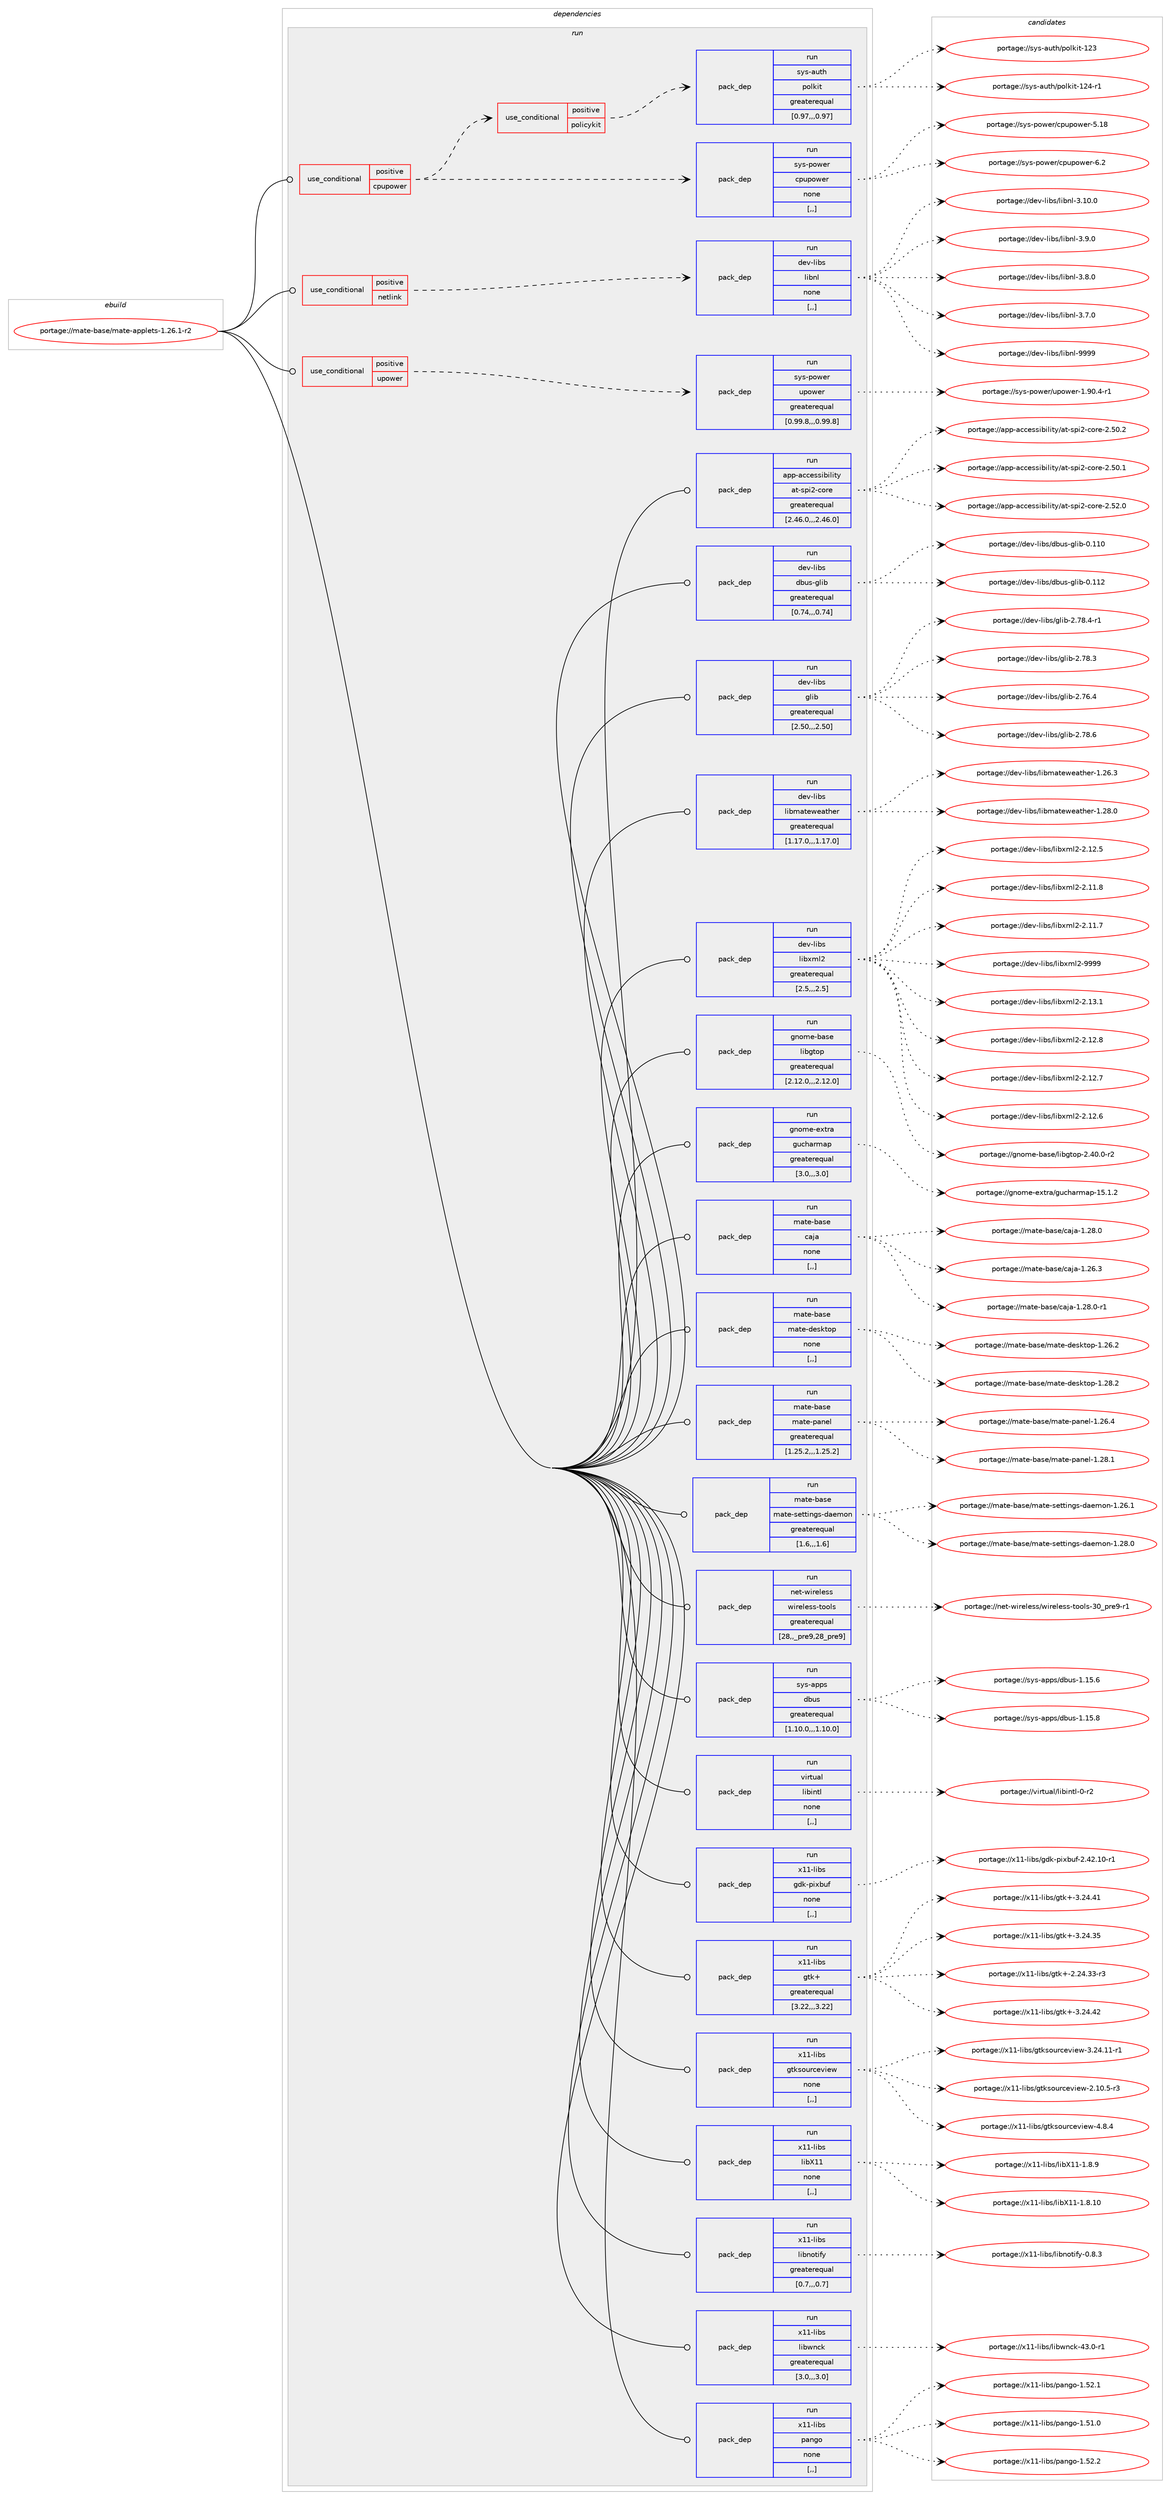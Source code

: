 digraph prolog {

# *************
# Graph options
# *************

newrank=true;
concentrate=true;
compound=true;
graph [rankdir=LR,fontname=Helvetica,fontsize=10,ranksep=1.5];#, ranksep=2.5, nodesep=0.2];
edge  [arrowhead=vee];
node  [fontname=Helvetica,fontsize=10];

# **********
# The ebuild
# **********

subgraph cluster_leftcol {
color=gray;
label=<<i>ebuild</i>>;
id [label="portage://mate-base/mate-applets-1.26.1-r2", color=red, width=4, href="../mate-base/mate-applets-1.26.1-r2.svg"];
}

# ****************
# The dependencies
# ****************

subgraph cluster_midcol {
color=gray;
label=<<i>dependencies</i>>;
subgraph cluster_compile {
fillcolor="#eeeeee";
style=filled;
label=<<i>compile</i>>;
}
subgraph cluster_compileandrun {
fillcolor="#eeeeee";
style=filled;
label=<<i>compile and run</i>>;
}
subgraph cluster_run {
fillcolor="#eeeeee";
style=filled;
label=<<i>run</i>>;
subgraph cond70929 {
dependency281979 [label=<<TABLE BORDER="0" CELLBORDER="1" CELLSPACING="0" CELLPADDING="4"><TR><TD ROWSPAN="3" CELLPADDING="10">use_conditional</TD></TR><TR><TD>positive</TD></TR><TR><TD>cpupower</TD></TR></TABLE>>, shape=none, color=red];
subgraph pack208740 {
dependency281980 [label=<<TABLE BORDER="0" CELLBORDER="1" CELLSPACING="0" CELLPADDING="4" WIDTH="220"><TR><TD ROWSPAN="6" CELLPADDING="30">pack_dep</TD></TR><TR><TD WIDTH="110">run</TD></TR><TR><TD>sys-power</TD></TR><TR><TD>cpupower</TD></TR><TR><TD>none</TD></TR><TR><TD>[,,]</TD></TR></TABLE>>, shape=none, color=blue];
}
dependency281979:e -> dependency281980:w [weight=20,style="dashed",arrowhead="vee"];
subgraph cond70930 {
dependency281981 [label=<<TABLE BORDER="0" CELLBORDER="1" CELLSPACING="0" CELLPADDING="4"><TR><TD ROWSPAN="3" CELLPADDING="10">use_conditional</TD></TR><TR><TD>positive</TD></TR><TR><TD>policykit</TD></TR></TABLE>>, shape=none, color=red];
subgraph pack208741 {
dependency281982 [label=<<TABLE BORDER="0" CELLBORDER="1" CELLSPACING="0" CELLPADDING="4" WIDTH="220"><TR><TD ROWSPAN="6" CELLPADDING="30">pack_dep</TD></TR><TR><TD WIDTH="110">run</TD></TR><TR><TD>sys-auth</TD></TR><TR><TD>polkit</TD></TR><TR><TD>greaterequal</TD></TR><TR><TD>[0.97,,,0.97]</TD></TR></TABLE>>, shape=none, color=blue];
}
dependency281981:e -> dependency281982:w [weight=20,style="dashed",arrowhead="vee"];
}
dependency281979:e -> dependency281981:w [weight=20,style="dashed",arrowhead="vee"];
}
id:e -> dependency281979:w [weight=20,style="solid",arrowhead="odot"];
subgraph cond70931 {
dependency281983 [label=<<TABLE BORDER="0" CELLBORDER="1" CELLSPACING="0" CELLPADDING="4"><TR><TD ROWSPAN="3" CELLPADDING="10">use_conditional</TD></TR><TR><TD>positive</TD></TR><TR><TD>netlink</TD></TR></TABLE>>, shape=none, color=red];
subgraph pack208742 {
dependency281984 [label=<<TABLE BORDER="0" CELLBORDER="1" CELLSPACING="0" CELLPADDING="4" WIDTH="220"><TR><TD ROWSPAN="6" CELLPADDING="30">pack_dep</TD></TR><TR><TD WIDTH="110">run</TD></TR><TR><TD>dev-libs</TD></TR><TR><TD>libnl</TD></TR><TR><TD>none</TD></TR><TR><TD>[,,]</TD></TR></TABLE>>, shape=none, color=blue];
}
dependency281983:e -> dependency281984:w [weight=20,style="dashed",arrowhead="vee"];
}
id:e -> dependency281983:w [weight=20,style="solid",arrowhead="odot"];
subgraph cond70932 {
dependency281985 [label=<<TABLE BORDER="0" CELLBORDER="1" CELLSPACING="0" CELLPADDING="4"><TR><TD ROWSPAN="3" CELLPADDING="10">use_conditional</TD></TR><TR><TD>positive</TD></TR><TR><TD>upower</TD></TR></TABLE>>, shape=none, color=red];
subgraph pack208743 {
dependency281986 [label=<<TABLE BORDER="0" CELLBORDER="1" CELLSPACING="0" CELLPADDING="4" WIDTH="220"><TR><TD ROWSPAN="6" CELLPADDING="30">pack_dep</TD></TR><TR><TD WIDTH="110">run</TD></TR><TR><TD>sys-power</TD></TR><TR><TD>upower</TD></TR><TR><TD>greaterequal</TD></TR><TR><TD>[0.99.8,,,0.99.8]</TD></TR></TABLE>>, shape=none, color=blue];
}
dependency281985:e -> dependency281986:w [weight=20,style="dashed",arrowhead="vee"];
}
id:e -> dependency281985:w [weight=20,style="solid",arrowhead="odot"];
subgraph pack208744 {
dependency281987 [label=<<TABLE BORDER="0" CELLBORDER="1" CELLSPACING="0" CELLPADDING="4" WIDTH="220"><TR><TD ROWSPAN="6" CELLPADDING="30">pack_dep</TD></TR><TR><TD WIDTH="110">run</TD></TR><TR><TD>app-accessibility</TD></TR><TR><TD>at-spi2-core</TD></TR><TR><TD>greaterequal</TD></TR><TR><TD>[2.46.0,,,2.46.0]</TD></TR></TABLE>>, shape=none, color=blue];
}
id:e -> dependency281987:w [weight=20,style="solid",arrowhead="odot"];
subgraph pack208745 {
dependency281988 [label=<<TABLE BORDER="0" CELLBORDER="1" CELLSPACING="0" CELLPADDING="4" WIDTH="220"><TR><TD ROWSPAN="6" CELLPADDING="30">pack_dep</TD></TR><TR><TD WIDTH="110">run</TD></TR><TR><TD>dev-libs</TD></TR><TR><TD>dbus-glib</TD></TR><TR><TD>greaterequal</TD></TR><TR><TD>[0.74,,,0.74]</TD></TR></TABLE>>, shape=none, color=blue];
}
id:e -> dependency281988:w [weight=20,style="solid",arrowhead="odot"];
subgraph pack208746 {
dependency281989 [label=<<TABLE BORDER="0" CELLBORDER="1" CELLSPACING="0" CELLPADDING="4" WIDTH="220"><TR><TD ROWSPAN="6" CELLPADDING="30">pack_dep</TD></TR><TR><TD WIDTH="110">run</TD></TR><TR><TD>dev-libs</TD></TR><TR><TD>glib</TD></TR><TR><TD>greaterequal</TD></TR><TR><TD>[2.50,,,2.50]</TD></TR></TABLE>>, shape=none, color=blue];
}
id:e -> dependency281989:w [weight=20,style="solid",arrowhead="odot"];
subgraph pack208747 {
dependency281990 [label=<<TABLE BORDER="0" CELLBORDER="1" CELLSPACING="0" CELLPADDING="4" WIDTH="220"><TR><TD ROWSPAN="6" CELLPADDING="30">pack_dep</TD></TR><TR><TD WIDTH="110">run</TD></TR><TR><TD>dev-libs</TD></TR><TR><TD>libmateweather</TD></TR><TR><TD>greaterequal</TD></TR><TR><TD>[1.17.0,,,1.17.0]</TD></TR></TABLE>>, shape=none, color=blue];
}
id:e -> dependency281990:w [weight=20,style="solid",arrowhead="odot"];
subgraph pack208748 {
dependency281991 [label=<<TABLE BORDER="0" CELLBORDER="1" CELLSPACING="0" CELLPADDING="4" WIDTH="220"><TR><TD ROWSPAN="6" CELLPADDING="30">pack_dep</TD></TR><TR><TD WIDTH="110">run</TD></TR><TR><TD>dev-libs</TD></TR><TR><TD>libxml2</TD></TR><TR><TD>greaterequal</TD></TR><TR><TD>[2.5,,,2.5]</TD></TR></TABLE>>, shape=none, color=blue];
}
id:e -> dependency281991:w [weight=20,style="solid",arrowhead="odot"];
subgraph pack208749 {
dependency281992 [label=<<TABLE BORDER="0" CELLBORDER="1" CELLSPACING="0" CELLPADDING="4" WIDTH="220"><TR><TD ROWSPAN="6" CELLPADDING="30">pack_dep</TD></TR><TR><TD WIDTH="110">run</TD></TR><TR><TD>gnome-base</TD></TR><TR><TD>libgtop</TD></TR><TR><TD>greaterequal</TD></TR><TR><TD>[2.12.0,,,2.12.0]</TD></TR></TABLE>>, shape=none, color=blue];
}
id:e -> dependency281992:w [weight=20,style="solid",arrowhead="odot"];
subgraph pack208750 {
dependency281993 [label=<<TABLE BORDER="0" CELLBORDER="1" CELLSPACING="0" CELLPADDING="4" WIDTH="220"><TR><TD ROWSPAN="6" CELLPADDING="30">pack_dep</TD></TR><TR><TD WIDTH="110">run</TD></TR><TR><TD>gnome-extra</TD></TR><TR><TD>gucharmap</TD></TR><TR><TD>greaterequal</TD></TR><TR><TD>[3.0,,,3.0]</TD></TR></TABLE>>, shape=none, color=blue];
}
id:e -> dependency281993:w [weight=20,style="solid",arrowhead="odot"];
subgraph pack208751 {
dependency281994 [label=<<TABLE BORDER="0" CELLBORDER="1" CELLSPACING="0" CELLPADDING="4" WIDTH="220"><TR><TD ROWSPAN="6" CELLPADDING="30">pack_dep</TD></TR><TR><TD WIDTH="110">run</TD></TR><TR><TD>mate-base</TD></TR><TR><TD>caja</TD></TR><TR><TD>none</TD></TR><TR><TD>[,,]</TD></TR></TABLE>>, shape=none, color=blue];
}
id:e -> dependency281994:w [weight=20,style="solid",arrowhead="odot"];
subgraph pack208752 {
dependency281995 [label=<<TABLE BORDER="0" CELLBORDER="1" CELLSPACING="0" CELLPADDING="4" WIDTH="220"><TR><TD ROWSPAN="6" CELLPADDING="30">pack_dep</TD></TR><TR><TD WIDTH="110">run</TD></TR><TR><TD>mate-base</TD></TR><TR><TD>mate-desktop</TD></TR><TR><TD>none</TD></TR><TR><TD>[,,]</TD></TR></TABLE>>, shape=none, color=blue];
}
id:e -> dependency281995:w [weight=20,style="solid",arrowhead="odot"];
subgraph pack208753 {
dependency281996 [label=<<TABLE BORDER="0" CELLBORDER="1" CELLSPACING="0" CELLPADDING="4" WIDTH="220"><TR><TD ROWSPAN="6" CELLPADDING="30">pack_dep</TD></TR><TR><TD WIDTH="110">run</TD></TR><TR><TD>mate-base</TD></TR><TR><TD>mate-panel</TD></TR><TR><TD>greaterequal</TD></TR><TR><TD>[1.25.2,,,1.25.2]</TD></TR></TABLE>>, shape=none, color=blue];
}
id:e -> dependency281996:w [weight=20,style="solid",arrowhead="odot"];
subgraph pack208754 {
dependency281997 [label=<<TABLE BORDER="0" CELLBORDER="1" CELLSPACING="0" CELLPADDING="4" WIDTH="220"><TR><TD ROWSPAN="6" CELLPADDING="30">pack_dep</TD></TR><TR><TD WIDTH="110">run</TD></TR><TR><TD>mate-base</TD></TR><TR><TD>mate-settings-daemon</TD></TR><TR><TD>greaterequal</TD></TR><TR><TD>[1.6,,,1.6]</TD></TR></TABLE>>, shape=none, color=blue];
}
id:e -> dependency281997:w [weight=20,style="solid",arrowhead="odot"];
subgraph pack208755 {
dependency281998 [label=<<TABLE BORDER="0" CELLBORDER="1" CELLSPACING="0" CELLPADDING="4" WIDTH="220"><TR><TD ROWSPAN="6" CELLPADDING="30">pack_dep</TD></TR><TR><TD WIDTH="110">run</TD></TR><TR><TD>net-wireless</TD></TR><TR><TD>wireless-tools</TD></TR><TR><TD>greaterequal</TD></TR><TR><TD>[28,,_pre9,28_pre9]</TD></TR></TABLE>>, shape=none, color=blue];
}
id:e -> dependency281998:w [weight=20,style="solid",arrowhead="odot"];
subgraph pack208756 {
dependency281999 [label=<<TABLE BORDER="0" CELLBORDER="1" CELLSPACING="0" CELLPADDING="4" WIDTH="220"><TR><TD ROWSPAN="6" CELLPADDING="30">pack_dep</TD></TR><TR><TD WIDTH="110">run</TD></TR><TR><TD>sys-apps</TD></TR><TR><TD>dbus</TD></TR><TR><TD>greaterequal</TD></TR><TR><TD>[1.10.0,,,1.10.0]</TD></TR></TABLE>>, shape=none, color=blue];
}
id:e -> dependency281999:w [weight=20,style="solid",arrowhead="odot"];
subgraph pack208757 {
dependency282000 [label=<<TABLE BORDER="0" CELLBORDER="1" CELLSPACING="0" CELLPADDING="4" WIDTH="220"><TR><TD ROWSPAN="6" CELLPADDING="30">pack_dep</TD></TR><TR><TD WIDTH="110">run</TD></TR><TR><TD>virtual</TD></TR><TR><TD>libintl</TD></TR><TR><TD>none</TD></TR><TR><TD>[,,]</TD></TR></TABLE>>, shape=none, color=blue];
}
id:e -> dependency282000:w [weight=20,style="solid",arrowhead="odot"];
subgraph pack208758 {
dependency282001 [label=<<TABLE BORDER="0" CELLBORDER="1" CELLSPACING="0" CELLPADDING="4" WIDTH="220"><TR><TD ROWSPAN="6" CELLPADDING="30">pack_dep</TD></TR><TR><TD WIDTH="110">run</TD></TR><TR><TD>x11-libs</TD></TR><TR><TD>gdk-pixbuf</TD></TR><TR><TD>none</TD></TR><TR><TD>[,,]</TD></TR></TABLE>>, shape=none, color=blue];
}
id:e -> dependency282001:w [weight=20,style="solid",arrowhead="odot"];
subgraph pack208759 {
dependency282002 [label=<<TABLE BORDER="0" CELLBORDER="1" CELLSPACING="0" CELLPADDING="4" WIDTH="220"><TR><TD ROWSPAN="6" CELLPADDING="30">pack_dep</TD></TR><TR><TD WIDTH="110">run</TD></TR><TR><TD>x11-libs</TD></TR><TR><TD>gtk+</TD></TR><TR><TD>greaterequal</TD></TR><TR><TD>[3.22,,,3.22]</TD></TR></TABLE>>, shape=none, color=blue];
}
id:e -> dependency282002:w [weight=20,style="solid",arrowhead="odot"];
subgraph pack208760 {
dependency282003 [label=<<TABLE BORDER="0" CELLBORDER="1" CELLSPACING="0" CELLPADDING="4" WIDTH="220"><TR><TD ROWSPAN="6" CELLPADDING="30">pack_dep</TD></TR><TR><TD WIDTH="110">run</TD></TR><TR><TD>x11-libs</TD></TR><TR><TD>gtksourceview</TD></TR><TR><TD>none</TD></TR><TR><TD>[,,]</TD></TR></TABLE>>, shape=none, color=blue];
}
id:e -> dependency282003:w [weight=20,style="solid",arrowhead="odot"];
subgraph pack208761 {
dependency282004 [label=<<TABLE BORDER="0" CELLBORDER="1" CELLSPACING="0" CELLPADDING="4" WIDTH="220"><TR><TD ROWSPAN="6" CELLPADDING="30">pack_dep</TD></TR><TR><TD WIDTH="110">run</TD></TR><TR><TD>x11-libs</TD></TR><TR><TD>libX11</TD></TR><TR><TD>none</TD></TR><TR><TD>[,,]</TD></TR></TABLE>>, shape=none, color=blue];
}
id:e -> dependency282004:w [weight=20,style="solid",arrowhead="odot"];
subgraph pack208762 {
dependency282005 [label=<<TABLE BORDER="0" CELLBORDER="1" CELLSPACING="0" CELLPADDING="4" WIDTH="220"><TR><TD ROWSPAN="6" CELLPADDING="30">pack_dep</TD></TR><TR><TD WIDTH="110">run</TD></TR><TR><TD>x11-libs</TD></TR><TR><TD>libnotify</TD></TR><TR><TD>greaterequal</TD></TR><TR><TD>[0.7,,,0.7]</TD></TR></TABLE>>, shape=none, color=blue];
}
id:e -> dependency282005:w [weight=20,style="solid",arrowhead="odot"];
subgraph pack208763 {
dependency282006 [label=<<TABLE BORDER="0" CELLBORDER="1" CELLSPACING="0" CELLPADDING="4" WIDTH="220"><TR><TD ROWSPAN="6" CELLPADDING="30">pack_dep</TD></TR><TR><TD WIDTH="110">run</TD></TR><TR><TD>x11-libs</TD></TR><TR><TD>libwnck</TD></TR><TR><TD>greaterequal</TD></TR><TR><TD>[3.0,,,3.0]</TD></TR></TABLE>>, shape=none, color=blue];
}
id:e -> dependency282006:w [weight=20,style="solid",arrowhead="odot"];
subgraph pack208764 {
dependency282007 [label=<<TABLE BORDER="0" CELLBORDER="1" CELLSPACING="0" CELLPADDING="4" WIDTH="220"><TR><TD ROWSPAN="6" CELLPADDING="30">pack_dep</TD></TR><TR><TD WIDTH="110">run</TD></TR><TR><TD>x11-libs</TD></TR><TR><TD>pango</TD></TR><TR><TD>none</TD></TR><TR><TD>[,,]</TD></TR></TABLE>>, shape=none, color=blue];
}
id:e -> dependency282007:w [weight=20,style="solid",arrowhead="odot"];
}
}

# **************
# The candidates
# **************

subgraph cluster_choices {
rank=same;
color=gray;
label=<<i>candidates</i>>;

subgraph choice208740 {
color=black;
nodesep=1;
choice11512111545112111119101114479911211711211111910111445544650 [label="portage://sys-power/cpupower-6.2", color=red, width=4,href="../sys-power/cpupower-6.2.svg"];
choice1151211154511211111910111447991121171121111191011144553464956 [label="portage://sys-power/cpupower-5.18", color=red, width=4,href="../sys-power/cpupower-5.18.svg"];
dependency281980:e -> choice11512111545112111119101114479911211711211111910111445544650:w [style=dotted,weight="100"];
dependency281980:e -> choice1151211154511211111910111447991121171121111191011144553464956:w [style=dotted,weight="100"];
}
subgraph choice208741 {
color=black;
nodesep=1;
choice115121115459711711610447112111108107105116454950524511449 [label="portage://sys-auth/polkit-124-r1", color=red, width=4,href="../sys-auth/polkit-124-r1.svg"];
choice11512111545971171161044711211110810710511645495051 [label="portage://sys-auth/polkit-123", color=red, width=4,href="../sys-auth/polkit-123.svg"];
dependency281982:e -> choice115121115459711711610447112111108107105116454950524511449:w [style=dotted,weight="100"];
dependency281982:e -> choice11512111545971171161044711211110810710511645495051:w [style=dotted,weight="100"];
}
subgraph choice208742 {
color=black;
nodesep=1;
choice100101118451081059811547108105981101084557575757 [label="portage://dev-libs/libnl-9999", color=red, width=4,href="../dev-libs/libnl-9999.svg"];
choice1001011184510810598115471081059811010845514649484648 [label="portage://dev-libs/libnl-3.10.0", color=red, width=4,href="../dev-libs/libnl-3.10.0.svg"];
choice10010111845108105981154710810598110108455146574648 [label="portage://dev-libs/libnl-3.9.0", color=red, width=4,href="../dev-libs/libnl-3.9.0.svg"];
choice10010111845108105981154710810598110108455146564648 [label="portage://dev-libs/libnl-3.8.0", color=red, width=4,href="../dev-libs/libnl-3.8.0.svg"];
choice10010111845108105981154710810598110108455146554648 [label="portage://dev-libs/libnl-3.7.0", color=red, width=4,href="../dev-libs/libnl-3.7.0.svg"];
dependency281984:e -> choice100101118451081059811547108105981101084557575757:w [style=dotted,weight="100"];
dependency281984:e -> choice1001011184510810598115471081059811010845514649484648:w [style=dotted,weight="100"];
dependency281984:e -> choice10010111845108105981154710810598110108455146574648:w [style=dotted,weight="100"];
dependency281984:e -> choice10010111845108105981154710810598110108455146564648:w [style=dotted,weight="100"];
dependency281984:e -> choice10010111845108105981154710810598110108455146554648:w [style=dotted,weight="100"];
}
subgraph choice208743 {
color=black;
nodesep=1;
choice1151211154511211111910111447117112111119101114454946574846524511449 [label="portage://sys-power/upower-1.90.4-r1", color=red, width=4,href="../sys-power/upower-1.90.4-r1.svg"];
dependency281986:e -> choice1151211154511211111910111447117112111119101114454946574846524511449:w [style=dotted,weight="100"];
}
subgraph choice208744 {
color=black;
nodesep=1;
choice97112112459799991011151151059810510810511612147971164511511210550459911111410145504653504648 [label="portage://app-accessibility/at-spi2-core-2.52.0", color=red, width=4,href="../app-accessibility/at-spi2-core-2.52.0.svg"];
choice97112112459799991011151151059810510810511612147971164511511210550459911111410145504653484650 [label="portage://app-accessibility/at-spi2-core-2.50.2", color=red, width=4,href="../app-accessibility/at-spi2-core-2.50.2.svg"];
choice97112112459799991011151151059810510810511612147971164511511210550459911111410145504653484649 [label="portage://app-accessibility/at-spi2-core-2.50.1", color=red, width=4,href="../app-accessibility/at-spi2-core-2.50.1.svg"];
dependency281987:e -> choice97112112459799991011151151059810510810511612147971164511511210550459911111410145504653504648:w [style=dotted,weight="100"];
dependency281987:e -> choice97112112459799991011151151059810510810511612147971164511511210550459911111410145504653484650:w [style=dotted,weight="100"];
dependency281987:e -> choice97112112459799991011151151059810510810511612147971164511511210550459911111410145504653484649:w [style=dotted,weight="100"];
}
subgraph choice208745 {
color=black;
nodesep=1;
choice100101118451081059811547100981171154510310810598454846494950 [label="portage://dev-libs/dbus-glib-0.112", color=red, width=4,href="../dev-libs/dbus-glib-0.112.svg"];
choice100101118451081059811547100981171154510310810598454846494948 [label="portage://dev-libs/dbus-glib-0.110", color=red, width=4,href="../dev-libs/dbus-glib-0.110.svg"];
dependency281988:e -> choice100101118451081059811547100981171154510310810598454846494950:w [style=dotted,weight="100"];
dependency281988:e -> choice100101118451081059811547100981171154510310810598454846494948:w [style=dotted,weight="100"];
}
subgraph choice208746 {
color=black;
nodesep=1;
choice1001011184510810598115471031081059845504655564654 [label="portage://dev-libs/glib-2.78.6", color=red, width=4,href="../dev-libs/glib-2.78.6.svg"];
choice10010111845108105981154710310810598455046555646524511449 [label="portage://dev-libs/glib-2.78.4-r1", color=red, width=4,href="../dev-libs/glib-2.78.4-r1.svg"];
choice1001011184510810598115471031081059845504655564651 [label="portage://dev-libs/glib-2.78.3", color=red, width=4,href="../dev-libs/glib-2.78.3.svg"];
choice1001011184510810598115471031081059845504655544652 [label="portage://dev-libs/glib-2.76.4", color=red, width=4,href="../dev-libs/glib-2.76.4.svg"];
dependency281989:e -> choice1001011184510810598115471031081059845504655564654:w [style=dotted,weight="100"];
dependency281989:e -> choice10010111845108105981154710310810598455046555646524511449:w [style=dotted,weight="100"];
dependency281989:e -> choice1001011184510810598115471031081059845504655564651:w [style=dotted,weight="100"];
dependency281989:e -> choice1001011184510810598115471031081059845504655544652:w [style=dotted,weight="100"];
}
subgraph choice208747 {
color=black;
nodesep=1;
choice10010111845108105981154710810598109971161011191019711610410111445494650564648 [label="portage://dev-libs/libmateweather-1.28.0", color=red, width=4,href="../dev-libs/libmateweather-1.28.0.svg"];
choice10010111845108105981154710810598109971161011191019711610410111445494650544651 [label="portage://dev-libs/libmateweather-1.26.3", color=red, width=4,href="../dev-libs/libmateweather-1.26.3.svg"];
dependency281990:e -> choice10010111845108105981154710810598109971161011191019711610410111445494650564648:w [style=dotted,weight="100"];
dependency281990:e -> choice10010111845108105981154710810598109971161011191019711610410111445494650544651:w [style=dotted,weight="100"];
}
subgraph choice208748 {
color=black;
nodesep=1;
choice10010111845108105981154710810598120109108504557575757 [label="portage://dev-libs/libxml2-9999", color=red, width=4,href="../dev-libs/libxml2-9999.svg"];
choice100101118451081059811547108105981201091085045504649514649 [label="portage://dev-libs/libxml2-2.13.1", color=red, width=4,href="../dev-libs/libxml2-2.13.1.svg"];
choice100101118451081059811547108105981201091085045504649504656 [label="portage://dev-libs/libxml2-2.12.8", color=red, width=4,href="../dev-libs/libxml2-2.12.8.svg"];
choice100101118451081059811547108105981201091085045504649504655 [label="portage://dev-libs/libxml2-2.12.7", color=red, width=4,href="../dev-libs/libxml2-2.12.7.svg"];
choice100101118451081059811547108105981201091085045504649504654 [label="portage://dev-libs/libxml2-2.12.6", color=red, width=4,href="../dev-libs/libxml2-2.12.6.svg"];
choice100101118451081059811547108105981201091085045504649504653 [label="portage://dev-libs/libxml2-2.12.5", color=red, width=4,href="../dev-libs/libxml2-2.12.5.svg"];
choice100101118451081059811547108105981201091085045504649494656 [label="portage://dev-libs/libxml2-2.11.8", color=red, width=4,href="../dev-libs/libxml2-2.11.8.svg"];
choice100101118451081059811547108105981201091085045504649494655 [label="portage://dev-libs/libxml2-2.11.7", color=red, width=4,href="../dev-libs/libxml2-2.11.7.svg"];
dependency281991:e -> choice10010111845108105981154710810598120109108504557575757:w [style=dotted,weight="100"];
dependency281991:e -> choice100101118451081059811547108105981201091085045504649514649:w [style=dotted,weight="100"];
dependency281991:e -> choice100101118451081059811547108105981201091085045504649504656:w [style=dotted,weight="100"];
dependency281991:e -> choice100101118451081059811547108105981201091085045504649504655:w [style=dotted,weight="100"];
dependency281991:e -> choice100101118451081059811547108105981201091085045504649504654:w [style=dotted,weight="100"];
dependency281991:e -> choice100101118451081059811547108105981201091085045504649504653:w [style=dotted,weight="100"];
dependency281991:e -> choice100101118451081059811547108105981201091085045504649494656:w [style=dotted,weight="100"];
dependency281991:e -> choice100101118451081059811547108105981201091085045504649494655:w [style=dotted,weight="100"];
}
subgraph choice208749 {
color=black;
nodesep=1;
choice1031101111091014598971151014710810598103116111112455046524846484511450 [label="portage://gnome-base/libgtop-2.40.0-r2", color=red, width=4,href="../gnome-base/libgtop-2.40.0-r2.svg"];
dependency281992:e -> choice1031101111091014598971151014710810598103116111112455046524846484511450:w [style=dotted,weight="100"];
}
subgraph choice208750 {
color=black;
nodesep=1;
choice10311011110910145101120116114974710311799104971141099711245495346494650 [label="portage://gnome-extra/gucharmap-15.1.2", color=red, width=4,href="../gnome-extra/gucharmap-15.1.2.svg"];
dependency281993:e -> choice10311011110910145101120116114974710311799104971141099711245495346494650:w [style=dotted,weight="100"];
}
subgraph choice208751 {
color=black;
nodesep=1;
choice1099711610145989711510147999710697454946505646484511449 [label="portage://mate-base/caja-1.28.0-r1", color=red, width=4,href="../mate-base/caja-1.28.0-r1.svg"];
choice109971161014598971151014799971069745494650564648 [label="portage://mate-base/caja-1.28.0", color=red, width=4,href="../mate-base/caja-1.28.0.svg"];
choice109971161014598971151014799971069745494650544651 [label="portage://mate-base/caja-1.26.3", color=red, width=4,href="../mate-base/caja-1.26.3.svg"];
dependency281994:e -> choice1099711610145989711510147999710697454946505646484511449:w [style=dotted,weight="100"];
dependency281994:e -> choice109971161014598971151014799971069745494650564648:w [style=dotted,weight="100"];
dependency281994:e -> choice109971161014598971151014799971069745494650544651:w [style=dotted,weight="100"];
}
subgraph choice208752 {
color=black;
nodesep=1;
choice1099711610145989711510147109971161014510010111510711611111245494650564650 [label="portage://mate-base/mate-desktop-1.28.2", color=red, width=4,href="../mate-base/mate-desktop-1.28.2.svg"];
choice1099711610145989711510147109971161014510010111510711611111245494650544650 [label="portage://mate-base/mate-desktop-1.26.2", color=red, width=4,href="../mate-base/mate-desktop-1.26.2.svg"];
dependency281995:e -> choice1099711610145989711510147109971161014510010111510711611111245494650564650:w [style=dotted,weight="100"];
dependency281995:e -> choice1099711610145989711510147109971161014510010111510711611111245494650544650:w [style=dotted,weight="100"];
}
subgraph choice208753 {
color=black;
nodesep=1;
choice109971161014598971151014710997116101451129711010110845494650564649 [label="portage://mate-base/mate-panel-1.28.1", color=red, width=4,href="../mate-base/mate-panel-1.28.1.svg"];
choice109971161014598971151014710997116101451129711010110845494650544652 [label="portage://mate-base/mate-panel-1.26.4", color=red, width=4,href="../mate-base/mate-panel-1.26.4.svg"];
dependency281996:e -> choice109971161014598971151014710997116101451129711010110845494650564649:w [style=dotted,weight="100"];
dependency281996:e -> choice109971161014598971151014710997116101451129711010110845494650544652:w [style=dotted,weight="100"];
}
subgraph choice208754 {
color=black;
nodesep=1;
choice10997116101459897115101471099711610145115101116116105110103115451009710110911111045494650564648 [label="portage://mate-base/mate-settings-daemon-1.28.0", color=red, width=4,href="../mate-base/mate-settings-daemon-1.28.0.svg"];
choice10997116101459897115101471099711610145115101116116105110103115451009710110911111045494650544649 [label="portage://mate-base/mate-settings-daemon-1.26.1", color=red, width=4,href="../mate-base/mate-settings-daemon-1.26.1.svg"];
dependency281997:e -> choice10997116101459897115101471099711610145115101116116105110103115451009710110911111045494650564648:w [style=dotted,weight="100"];
dependency281997:e -> choice10997116101459897115101471099711610145115101116116105110103115451009710110911111045494650544649:w [style=dotted,weight="100"];
}
subgraph choice208755 {
color=black;
nodesep=1;
choice11010111645119105114101108101115115471191051141011081011151154511611111110811545514895112114101574511449 [label="portage://net-wireless/wireless-tools-30_pre9-r1", color=red, width=4,href="../net-wireless/wireless-tools-30_pre9-r1.svg"];
dependency281998:e -> choice11010111645119105114101108101115115471191051141011081011151154511611111110811545514895112114101574511449:w [style=dotted,weight="100"];
}
subgraph choice208756 {
color=black;
nodesep=1;
choice1151211154597112112115471009811711545494649534656 [label="portage://sys-apps/dbus-1.15.8", color=red, width=4,href="../sys-apps/dbus-1.15.8.svg"];
choice1151211154597112112115471009811711545494649534654 [label="portage://sys-apps/dbus-1.15.6", color=red, width=4,href="../sys-apps/dbus-1.15.6.svg"];
dependency281999:e -> choice1151211154597112112115471009811711545494649534656:w [style=dotted,weight="100"];
dependency281999:e -> choice1151211154597112112115471009811711545494649534654:w [style=dotted,weight="100"];
}
subgraph choice208757 {
color=black;
nodesep=1;
choice11810511411611797108471081059810511011610845484511450 [label="portage://virtual/libintl-0-r2", color=red, width=4,href="../virtual/libintl-0-r2.svg"];
dependency282000:e -> choice11810511411611797108471081059810511011610845484511450:w [style=dotted,weight="100"];
}
subgraph choice208758 {
color=black;
nodesep=1;
choice1204949451081059811547103100107451121051209811710245504652504649484511449 [label="portage://x11-libs/gdk-pixbuf-2.42.10-r1", color=red, width=4,href="../x11-libs/gdk-pixbuf-2.42.10-r1.svg"];
dependency282001:e -> choice1204949451081059811547103100107451121051209811710245504652504649484511449:w [style=dotted,weight="100"];
}
subgraph choice208759 {
color=black;
nodesep=1;
choice1204949451081059811547103116107434551465052465250 [label="portage://x11-libs/gtk+-3.24.42", color=red, width=4,href="../x11-libs/gtk+-3.24.42.svg"];
choice1204949451081059811547103116107434551465052465249 [label="portage://x11-libs/gtk+-3.24.41", color=red, width=4,href="../x11-libs/gtk+-3.24.41.svg"];
choice1204949451081059811547103116107434551465052465153 [label="portage://x11-libs/gtk+-3.24.35", color=red, width=4,href="../x11-libs/gtk+-3.24.35.svg"];
choice12049494510810598115471031161074345504650524651514511451 [label="portage://x11-libs/gtk+-2.24.33-r3", color=red, width=4,href="../x11-libs/gtk+-2.24.33-r3.svg"];
dependency282002:e -> choice1204949451081059811547103116107434551465052465250:w [style=dotted,weight="100"];
dependency282002:e -> choice1204949451081059811547103116107434551465052465249:w [style=dotted,weight="100"];
dependency282002:e -> choice1204949451081059811547103116107434551465052465153:w [style=dotted,weight="100"];
dependency282002:e -> choice12049494510810598115471031161074345504650524651514511451:w [style=dotted,weight="100"];
}
subgraph choice208760 {
color=black;
nodesep=1;
choice120494945108105981154710311610711511111711499101118105101119455246564652 [label="portage://x11-libs/gtksourceview-4.8.4", color=red, width=4,href="../x11-libs/gtksourceview-4.8.4.svg"];
choice12049494510810598115471031161071151111171149910111810510111945514650524649494511449 [label="portage://x11-libs/gtksourceview-3.24.11-r1", color=red, width=4,href="../x11-libs/gtksourceview-3.24.11-r1.svg"];
choice120494945108105981154710311610711511111711499101118105101119455046494846534511451 [label="portage://x11-libs/gtksourceview-2.10.5-r3", color=red, width=4,href="../x11-libs/gtksourceview-2.10.5-r3.svg"];
dependency282003:e -> choice120494945108105981154710311610711511111711499101118105101119455246564652:w [style=dotted,weight="100"];
dependency282003:e -> choice12049494510810598115471031161071151111171149910111810510111945514650524649494511449:w [style=dotted,weight="100"];
dependency282003:e -> choice120494945108105981154710311610711511111711499101118105101119455046494846534511451:w [style=dotted,weight="100"];
}
subgraph choice208761 {
color=black;
nodesep=1;
choice12049494510810598115471081059888494945494656464948 [label="portage://x11-libs/libX11-1.8.10", color=red, width=4,href="../x11-libs/libX11-1.8.10.svg"];
choice120494945108105981154710810598884949454946564657 [label="portage://x11-libs/libX11-1.8.9", color=red, width=4,href="../x11-libs/libX11-1.8.9.svg"];
dependency282004:e -> choice12049494510810598115471081059888494945494656464948:w [style=dotted,weight="100"];
dependency282004:e -> choice120494945108105981154710810598884949454946564657:w [style=dotted,weight="100"];
}
subgraph choice208762 {
color=black;
nodesep=1;
choice120494945108105981154710810598110111116105102121454846564651 [label="portage://x11-libs/libnotify-0.8.3", color=red, width=4,href="../x11-libs/libnotify-0.8.3.svg"];
dependency282005:e -> choice120494945108105981154710810598110111116105102121454846564651:w [style=dotted,weight="100"];
}
subgraph choice208763 {
color=black;
nodesep=1;
choice1204949451081059811547108105981191109910745525146484511449 [label="portage://x11-libs/libwnck-43.0-r1", color=red, width=4,href="../x11-libs/libwnck-43.0-r1.svg"];
dependency282006:e -> choice1204949451081059811547108105981191109910745525146484511449:w [style=dotted,weight="100"];
}
subgraph choice208764 {
color=black;
nodesep=1;
choice12049494510810598115471129711010311145494653504650 [label="portage://x11-libs/pango-1.52.2", color=red, width=4,href="../x11-libs/pango-1.52.2.svg"];
choice12049494510810598115471129711010311145494653504649 [label="portage://x11-libs/pango-1.52.1", color=red, width=4,href="../x11-libs/pango-1.52.1.svg"];
choice12049494510810598115471129711010311145494653494648 [label="portage://x11-libs/pango-1.51.0", color=red, width=4,href="../x11-libs/pango-1.51.0.svg"];
dependency282007:e -> choice12049494510810598115471129711010311145494653504650:w [style=dotted,weight="100"];
dependency282007:e -> choice12049494510810598115471129711010311145494653504649:w [style=dotted,weight="100"];
dependency282007:e -> choice12049494510810598115471129711010311145494653494648:w [style=dotted,weight="100"];
}
}

}
